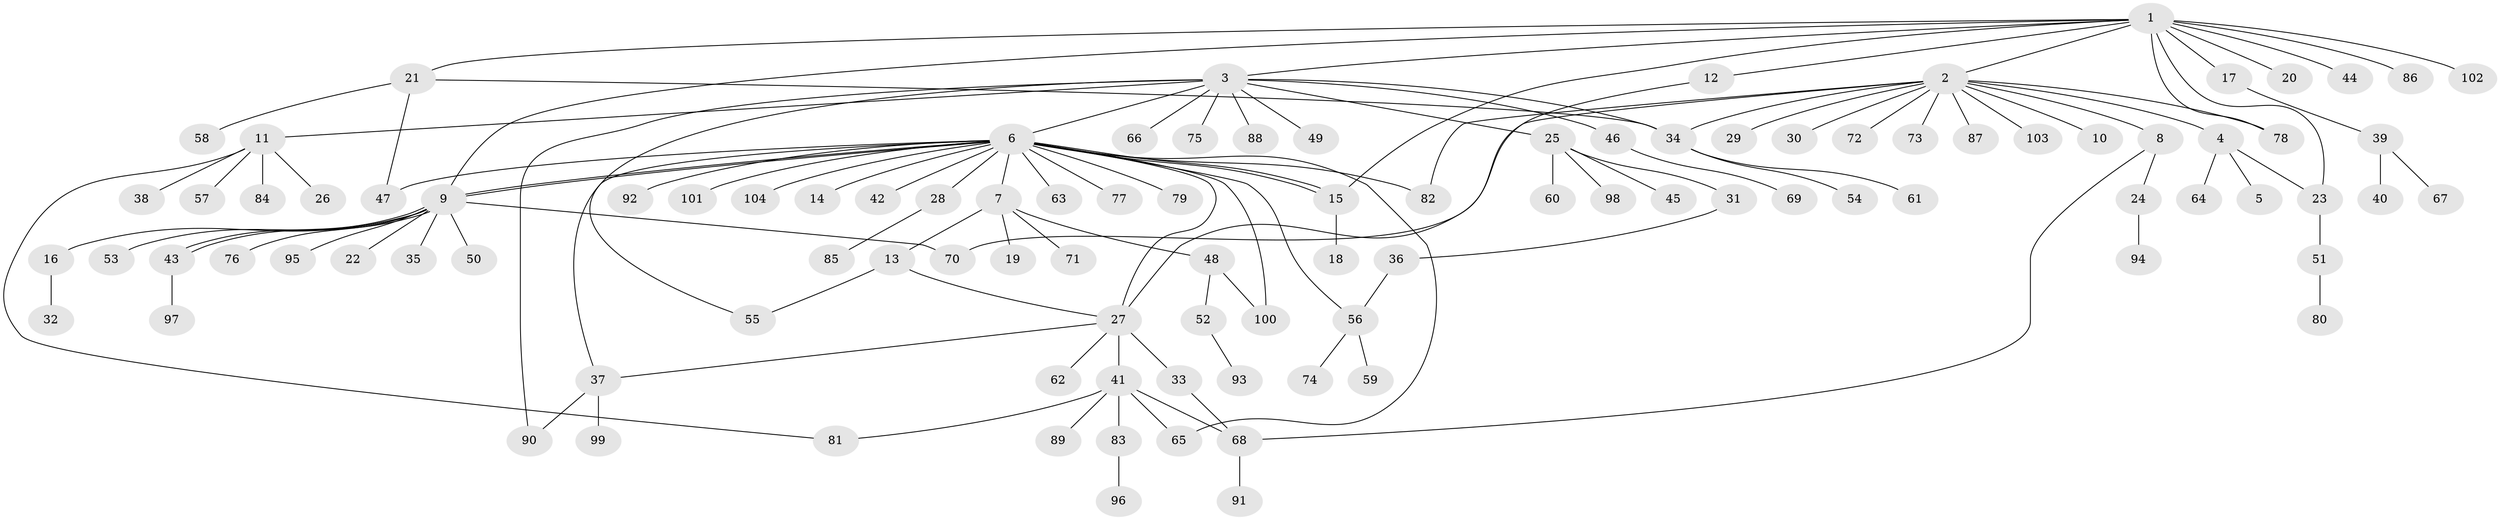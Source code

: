 // Generated by graph-tools (version 1.1) at 2025/35/03/09/25 02:35:51]
// undirected, 104 vertices, 126 edges
graph export_dot {
graph [start="1"]
  node [color=gray90,style=filled];
  1;
  2;
  3;
  4;
  5;
  6;
  7;
  8;
  9;
  10;
  11;
  12;
  13;
  14;
  15;
  16;
  17;
  18;
  19;
  20;
  21;
  22;
  23;
  24;
  25;
  26;
  27;
  28;
  29;
  30;
  31;
  32;
  33;
  34;
  35;
  36;
  37;
  38;
  39;
  40;
  41;
  42;
  43;
  44;
  45;
  46;
  47;
  48;
  49;
  50;
  51;
  52;
  53;
  54;
  55;
  56;
  57;
  58;
  59;
  60;
  61;
  62;
  63;
  64;
  65;
  66;
  67;
  68;
  69;
  70;
  71;
  72;
  73;
  74;
  75;
  76;
  77;
  78;
  79;
  80;
  81;
  82;
  83;
  84;
  85;
  86;
  87;
  88;
  89;
  90;
  91;
  92;
  93;
  94;
  95;
  96;
  97;
  98;
  99;
  100;
  101;
  102;
  103;
  104;
  1 -- 2;
  1 -- 3;
  1 -- 9;
  1 -- 12;
  1 -- 15;
  1 -- 17;
  1 -- 20;
  1 -- 21;
  1 -- 23;
  1 -- 44;
  1 -- 78;
  1 -- 86;
  1 -- 102;
  2 -- 4;
  2 -- 8;
  2 -- 10;
  2 -- 29;
  2 -- 30;
  2 -- 34;
  2 -- 70;
  2 -- 72;
  2 -- 73;
  2 -- 78;
  2 -- 82;
  2 -- 87;
  2 -- 103;
  3 -- 6;
  3 -- 11;
  3 -- 25;
  3 -- 34;
  3 -- 46;
  3 -- 49;
  3 -- 55;
  3 -- 66;
  3 -- 75;
  3 -- 88;
  3 -- 90;
  4 -- 5;
  4 -- 23;
  4 -- 64;
  6 -- 7;
  6 -- 9;
  6 -- 9;
  6 -- 14;
  6 -- 15;
  6 -- 15;
  6 -- 27;
  6 -- 28;
  6 -- 37;
  6 -- 42;
  6 -- 47;
  6 -- 56;
  6 -- 63;
  6 -- 65;
  6 -- 77;
  6 -- 79;
  6 -- 82;
  6 -- 92;
  6 -- 100;
  6 -- 101;
  6 -- 104;
  7 -- 13;
  7 -- 19;
  7 -- 48;
  7 -- 71;
  8 -- 24;
  8 -- 68;
  9 -- 16;
  9 -- 22;
  9 -- 35;
  9 -- 43;
  9 -- 43;
  9 -- 50;
  9 -- 53;
  9 -- 70;
  9 -- 76;
  9 -- 95;
  11 -- 26;
  11 -- 38;
  11 -- 57;
  11 -- 81;
  11 -- 84;
  12 -- 27;
  13 -- 27;
  13 -- 55;
  15 -- 18;
  16 -- 32;
  17 -- 39;
  21 -- 34;
  21 -- 47;
  21 -- 58;
  23 -- 51;
  24 -- 94;
  25 -- 31;
  25 -- 45;
  25 -- 60;
  25 -- 98;
  27 -- 33;
  27 -- 37;
  27 -- 41;
  27 -- 62;
  28 -- 85;
  31 -- 36;
  33 -- 68;
  34 -- 54;
  34 -- 61;
  36 -- 56;
  37 -- 90;
  37 -- 99;
  39 -- 40;
  39 -- 67;
  41 -- 65;
  41 -- 68;
  41 -- 81;
  41 -- 83;
  41 -- 89;
  43 -- 97;
  46 -- 69;
  48 -- 52;
  48 -- 100;
  51 -- 80;
  52 -- 93;
  56 -- 59;
  56 -- 74;
  68 -- 91;
  83 -- 96;
}
